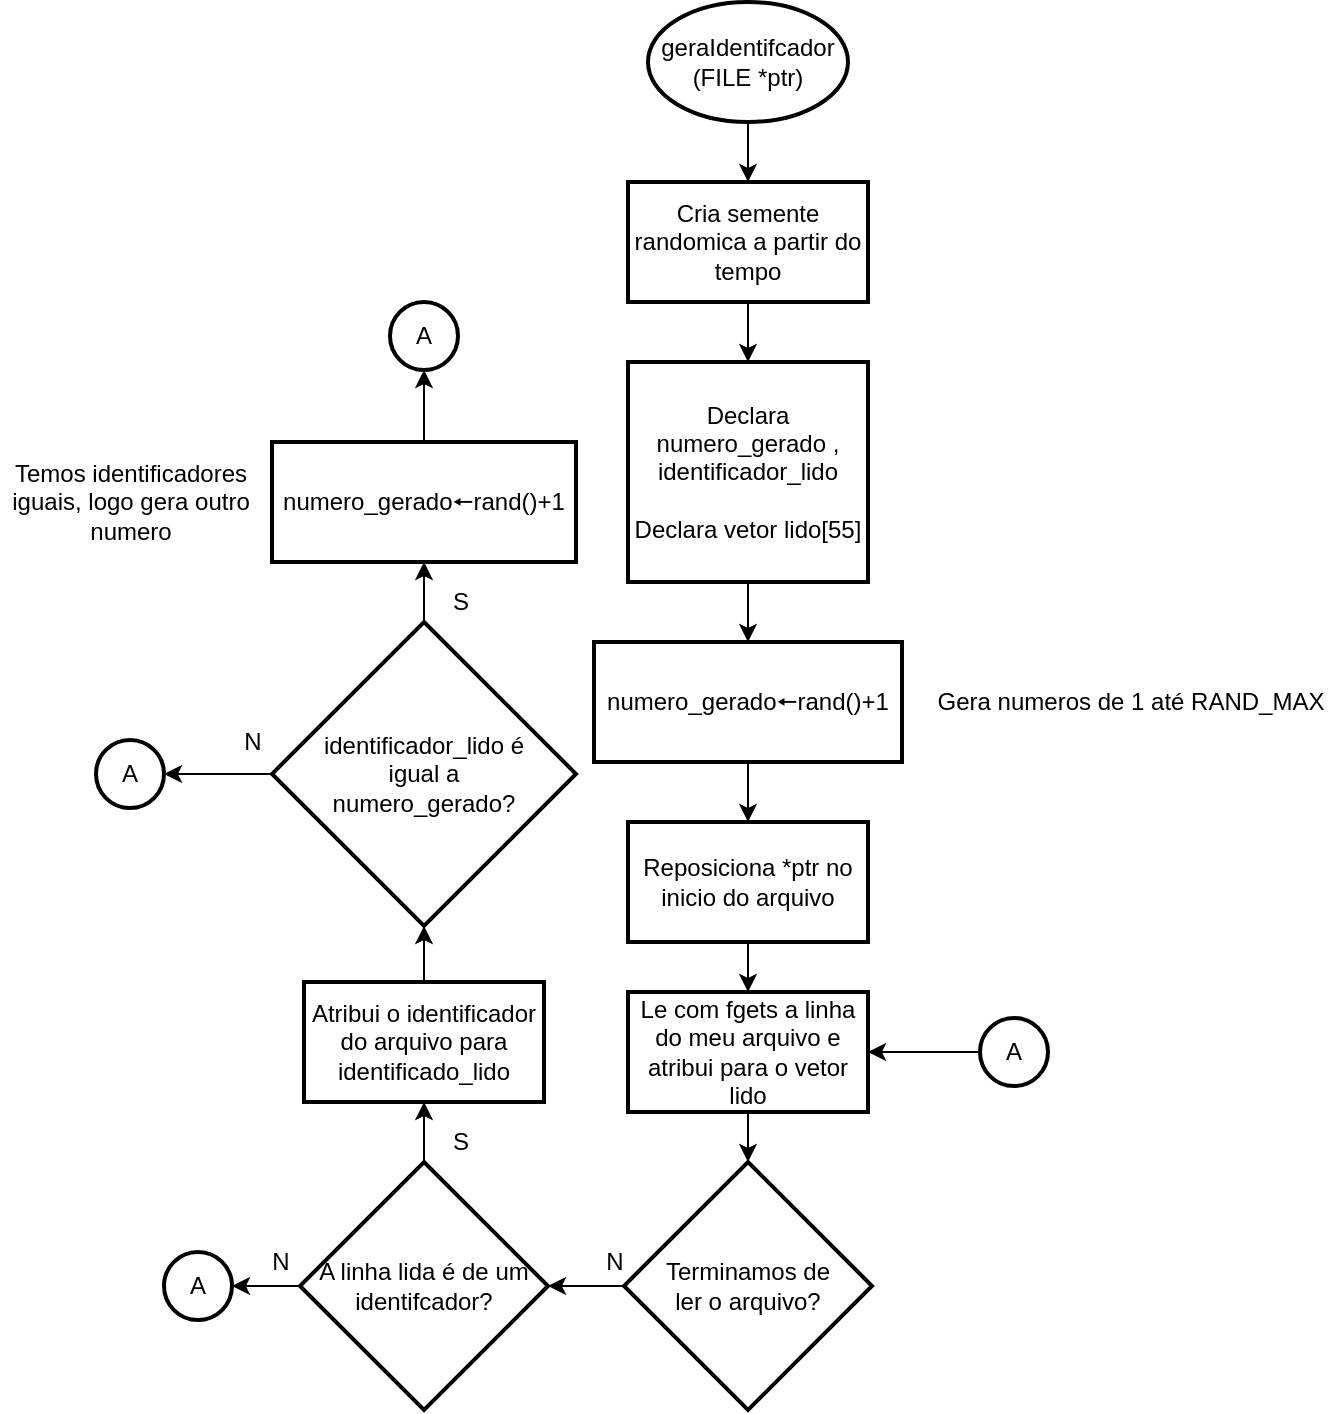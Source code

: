 <mxfile version="16.5.1" type="device"><diagram id="5u42BtlJ6_AcudjYlMXN" name="Página-1"><mxGraphModel dx="718" dy="461" grid="1" gridSize="10" guides="1" tooltips="1" connect="1" arrows="1" fold="1" page="1" pageScale="1" pageWidth="827" pageHeight="1169" math="0" shadow="0"><root><mxCell id="0"/><mxCell id="1" parent="0"/><mxCell id="6oPxMEvjRwIkQ3NdI0MY-2" value="" style="edgeStyle=orthogonalEdgeStyle;rounded=0;orthogonalLoop=1;jettySize=auto;html=1;" edge="1" parent="1" source="D4mOxK9vscB3MFQQQigx-2" target="6oPxMEvjRwIkQ3NdI0MY-1"><mxGeometry relative="1" as="geometry"/></mxCell><mxCell id="D4mOxK9vscB3MFQQQigx-2" value="geraIdentifcador&lt;br&gt;(FILE *ptr)" style="strokeWidth=2;html=1;shape=mxgraph.flowchart.start_1;whiteSpace=wrap;" parent="1" vertex="1"><mxGeometry x="364" y="30" width="100" height="60" as="geometry"/></mxCell><mxCell id="6oPxMEvjRwIkQ3NdI0MY-4" value="" style="edgeStyle=orthogonalEdgeStyle;rounded=0;orthogonalLoop=1;jettySize=auto;html=1;" edge="1" parent="1" source="6oPxMEvjRwIkQ3NdI0MY-1" target="6oPxMEvjRwIkQ3NdI0MY-3"><mxGeometry relative="1" as="geometry"/></mxCell><mxCell id="6oPxMEvjRwIkQ3NdI0MY-1" value="Cria semente randomica a partir do tempo" style="whiteSpace=wrap;html=1;strokeWidth=2;" vertex="1" parent="1"><mxGeometry x="354" y="120" width="120" height="60" as="geometry"/></mxCell><mxCell id="6oPxMEvjRwIkQ3NdI0MY-8" value="" style="edgeStyle=orthogonalEdgeStyle;rounded=0;orthogonalLoop=1;jettySize=auto;html=1;" edge="1" parent="1" source="6oPxMEvjRwIkQ3NdI0MY-3" target="6oPxMEvjRwIkQ3NdI0MY-7"><mxGeometry relative="1" as="geometry"/></mxCell><mxCell id="6oPxMEvjRwIkQ3NdI0MY-3" value="Declara numero_gerado , identificador_lido&lt;br&gt;&lt;br&gt;Declara vetor lido[55]" style="whiteSpace=wrap;html=1;strokeWidth=2;" vertex="1" parent="1"><mxGeometry x="354" y="210" width="120" height="110" as="geometry"/></mxCell><mxCell id="6oPxMEvjRwIkQ3NdI0MY-11" value="" style="edgeStyle=orthogonalEdgeStyle;rounded=0;orthogonalLoop=1;jettySize=auto;html=1;" edge="1" parent="1" source="6oPxMEvjRwIkQ3NdI0MY-7" target="6oPxMEvjRwIkQ3NdI0MY-10"><mxGeometry relative="1" as="geometry"/></mxCell><mxCell id="6oPxMEvjRwIkQ3NdI0MY-7" value="numero_gerado🠔rand()+1" style="whiteSpace=wrap;html=1;strokeWidth=2;" vertex="1" parent="1"><mxGeometry x="337" y="350" width="154" height="60" as="geometry"/></mxCell><mxCell id="6oPxMEvjRwIkQ3NdI0MY-9" value="Gera numeros de 1 até RAND_MAX" style="text;html=1;align=center;verticalAlign=middle;resizable=0;points=[];autosize=1;strokeColor=none;fillColor=none;" vertex="1" parent="1"><mxGeometry x="500" y="370" width="210" height="20" as="geometry"/></mxCell><mxCell id="6oPxMEvjRwIkQ3NdI0MY-13" value="" style="edgeStyle=orthogonalEdgeStyle;rounded=0;orthogonalLoop=1;jettySize=auto;html=1;" edge="1" parent="1" source="6oPxMEvjRwIkQ3NdI0MY-10" target="6oPxMEvjRwIkQ3NdI0MY-12"><mxGeometry relative="1" as="geometry"/></mxCell><mxCell id="6oPxMEvjRwIkQ3NdI0MY-10" value="Reposiciona *ptr no inicio do arquivo" style="whiteSpace=wrap;html=1;strokeWidth=2;" vertex="1" parent="1"><mxGeometry x="354" y="440" width="120" height="60" as="geometry"/></mxCell><mxCell id="6oPxMEvjRwIkQ3NdI0MY-15" value="" style="edgeStyle=orthogonalEdgeStyle;rounded=0;orthogonalLoop=1;jettySize=auto;html=1;" edge="1" parent="1" source="6oPxMEvjRwIkQ3NdI0MY-12" target="6oPxMEvjRwIkQ3NdI0MY-14"><mxGeometry relative="1" as="geometry"/></mxCell><mxCell id="6oPxMEvjRwIkQ3NdI0MY-12" value="Le com fgets a linha do meu arquivo e atribui para o vetor lido" style="whiteSpace=wrap;html=1;strokeWidth=2;" vertex="1" parent="1"><mxGeometry x="354" y="525" width="120" height="60" as="geometry"/></mxCell><mxCell id="6oPxMEvjRwIkQ3NdI0MY-20" value="" style="edgeStyle=orthogonalEdgeStyle;rounded=0;orthogonalLoop=1;jettySize=auto;html=1;" edge="1" parent="1" source="6oPxMEvjRwIkQ3NdI0MY-14" target="6oPxMEvjRwIkQ3NdI0MY-19"><mxGeometry relative="1" as="geometry"/></mxCell><mxCell id="6oPxMEvjRwIkQ3NdI0MY-14" value="Terminamos de &lt;br&gt;ler o arquivo?" style="rhombus;whiteSpace=wrap;html=1;strokeWidth=2;" vertex="1" parent="1"><mxGeometry x="352" y="610" width="124" height="124" as="geometry"/></mxCell><mxCell id="6oPxMEvjRwIkQ3NdI0MY-18" value="N" style="text;html=1;align=center;verticalAlign=middle;resizable=0;points=[];autosize=1;strokeColor=none;fillColor=none;" vertex="1" parent="1"><mxGeometry x="337" y="650" width="20" height="20" as="geometry"/></mxCell><mxCell id="6oPxMEvjRwIkQ3NdI0MY-22" value="" style="edgeStyle=orthogonalEdgeStyle;rounded=0;orthogonalLoop=1;jettySize=auto;html=1;" edge="1" parent="1" source="6oPxMEvjRwIkQ3NdI0MY-19" target="6oPxMEvjRwIkQ3NdI0MY-21"><mxGeometry relative="1" as="geometry"/></mxCell><mxCell id="6oPxMEvjRwIkQ3NdI0MY-39" style="edgeStyle=orthogonalEdgeStyle;rounded=0;orthogonalLoop=1;jettySize=auto;html=1;exitX=0;exitY=0.5;exitDx=0;exitDy=0;entryX=1;entryY=0.5;entryDx=0;entryDy=0;entryPerimeter=0;" edge="1" parent="1" source="6oPxMEvjRwIkQ3NdI0MY-19" target="6oPxMEvjRwIkQ3NdI0MY-38"><mxGeometry relative="1" as="geometry"/></mxCell><mxCell id="6oPxMEvjRwIkQ3NdI0MY-19" value="A linha lida é de um identifcador?" style="rhombus;whiteSpace=wrap;html=1;strokeWidth=2;" vertex="1" parent="1"><mxGeometry x="190" y="610" width="124" height="124" as="geometry"/></mxCell><mxCell id="6oPxMEvjRwIkQ3NdI0MY-24" value="" style="edgeStyle=orthogonalEdgeStyle;rounded=0;orthogonalLoop=1;jettySize=auto;html=1;" edge="1" parent="1" source="6oPxMEvjRwIkQ3NdI0MY-21" target="6oPxMEvjRwIkQ3NdI0MY-23"><mxGeometry relative="1" as="geometry"/></mxCell><mxCell id="6oPxMEvjRwIkQ3NdI0MY-21" value="Atribui o identificador do arquivo para identificado_lido" style="whiteSpace=wrap;html=1;strokeWidth=2;" vertex="1" parent="1"><mxGeometry x="192" y="520" width="120" height="60" as="geometry"/></mxCell><mxCell id="6oPxMEvjRwIkQ3NdI0MY-26" value="" style="edgeStyle=orthogonalEdgeStyle;rounded=0;orthogonalLoop=1;jettySize=auto;html=1;" edge="1" parent="1" source="6oPxMEvjRwIkQ3NdI0MY-23" target="6oPxMEvjRwIkQ3NdI0MY-25"><mxGeometry relative="1" as="geometry"/></mxCell><mxCell id="6oPxMEvjRwIkQ3NdI0MY-32" style="edgeStyle=orthogonalEdgeStyle;rounded=0;orthogonalLoop=1;jettySize=auto;html=1;exitX=0;exitY=0.5;exitDx=0;exitDy=0;entryX=1;entryY=0.5;entryDx=0;entryDy=0;entryPerimeter=0;" edge="1" parent="1" source="6oPxMEvjRwIkQ3NdI0MY-23" target="6oPxMEvjRwIkQ3NdI0MY-31"><mxGeometry relative="1" as="geometry"/></mxCell><mxCell id="6oPxMEvjRwIkQ3NdI0MY-23" value="identificador_lido é &lt;br&gt;igual a &lt;br&gt;numero_gerado?" style="rhombus;whiteSpace=wrap;html=1;strokeWidth=2;" vertex="1" parent="1"><mxGeometry x="176" y="340" width="152" height="152" as="geometry"/></mxCell><mxCell id="6oPxMEvjRwIkQ3NdI0MY-35" style="edgeStyle=orthogonalEdgeStyle;rounded=0;orthogonalLoop=1;jettySize=auto;html=1;exitX=0.5;exitY=0;exitDx=0;exitDy=0;entryX=0.5;entryY=1;entryDx=0;entryDy=0;entryPerimeter=0;" edge="1" parent="1" source="6oPxMEvjRwIkQ3NdI0MY-25" target="6oPxMEvjRwIkQ3NdI0MY-34"><mxGeometry relative="1" as="geometry"/></mxCell><mxCell id="6oPxMEvjRwIkQ3NdI0MY-25" value="numero_gerado🠔rand()+1" style="whiteSpace=wrap;html=1;strokeWidth=2;" vertex="1" parent="1"><mxGeometry x="176" y="250" width="152" height="60" as="geometry"/></mxCell><mxCell id="6oPxMEvjRwIkQ3NdI0MY-27" value="Temos identificadores&lt;br&gt;iguais, logo gera outro&lt;br&gt;numero" style="text;html=1;align=center;verticalAlign=middle;resizable=0;points=[];autosize=1;strokeColor=none;fillColor=none;" vertex="1" parent="1"><mxGeometry x="40" y="255" width="130" height="50" as="geometry"/></mxCell><mxCell id="6oPxMEvjRwIkQ3NdI0MY-28" value="S" style="text;html=1;align=center;verticalAlign=middle;resizable=0;points=[];autosize=1;strokeColor=none;fillColor=none;" vertex="1" parent="1"><mxGeometry x="260" y="320" width="20" height="20" as="geometry"/></mxCell><mxCell id="6oPxMEvjRwIkQ3NdI0MY-30" style="edgeStyle=orthogonalEdgeStyle;rounded=0;orthogonalLoop=1;jettySize=auto;html=1;exitX=0;exitY=0.5;exitDx=0;exitDy=0;exitPerimeter=0;entryX=1;entryY=0.5;entryDx=0;entryDy=0;" edge="1" parent="1" source="6oPxMEvjRwIkQ3NdI0MY-29" target="6oPxMEvjRwIkQ3NdI0MY-12"><mxGeometry relative="1" as="geometry"/></mxCell><mxCell id="6oPxMEvjRwIkQ3NdI0MY-29" value="A" style="strokeWidth=2;html=1;shape=mxgraph.flowchart.start_2;whiteSpace=wrap;" vertex="1" parent="1"><mxGeometry x="530" y="538" width="34" height="34" as="geometry"/></mxCell><mxCell id="6oPxMEvjRwIkQ3NdI0MY-31" value="A" style="strokeWidth=2;html=1;shape=mxgraph.flowchart.start_2;whiteSpace=wrap;" vertex="1" parent="1"><mxGeometry x="88" y="399" width="34" height="34" as="geometry"/></mxCell><mxCell id="6oPxMEvjRwIkQ3NdI0MY-34" value="A" style="strokeWidth=2;html=1;shape=mxgraph.flowchart.start_2;whiteSpace=wrap;" vertex="1" parent="1"><mxGeometry x="235" y="180" width="34" height="34" as="geometry"/></mxCell><mxCell id="6oPxMEvjRwIkQ3NdI0MY-36" value="N" style="text;html=1;align=center;verticalAlign=middle;resizable=0;points=[];autosize=1;strokeColor=none;fillColor=none;" vertex="1" parent="1"><mxGeometry x="156" y="390" width="20" height="20" as="geometry"/></mxCell><mxCell id="6oPxMEvjRwIkQ3NdI0MY-37" value="S" style="text;html=1;align=center;verticalAlign=middle;resizable=0;points=[];autosize=1;strokeColor=none;fillColor=none;" vertex="1" parent="1"><mxGeometry x="260" y="590" width="20" height="20" as="geometry"/></mxCell><mxCell id="6oPxMEvjRwIkQ3NdI0MY-38" value="A" style="strokeWidth=2;html=1;shape=mxgraph.flowchart.start_2;whiteSpace=wrap;" vertex="1" parent="1"><mxGeometry x="122" y="655" width="34" height="34" as="geometry"/></mxCell><mxCell id="6oPxMEvjRwIkQ3NdI0MY-40" value="N" style="text;html=1;align=center;verticalAlign=middle;resizable=0;points=[];autosize=1;strokeColor=none;fillColor=none;" vertex="1" parent="1"><mxGeometry x="170" y="650" width="20" height="20" as="geometry"/></mxCell></root></mxGraphModel></diagram></mxfile>